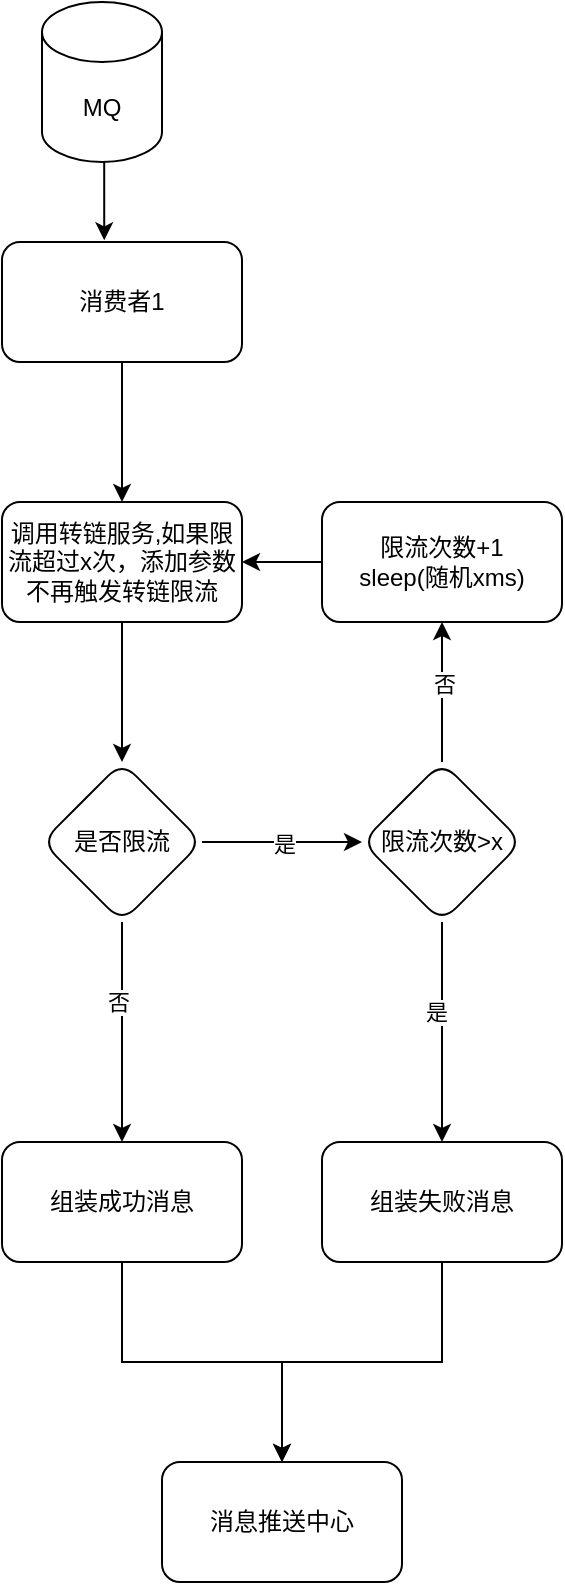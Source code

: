 <mxfile version="27.0.3">
  <diagram name="第 1 页" id="a_R8tEP5FoVeARdBM2YP">
    <mxGraphModel dx="1906" dy="1103" grid="1" gridSize="10" guides="1" tooltips="1" connect="1" arrows="1" fold="1" page="1" pageScale="1" pageWidth="827" pageHeight="1169" math="0" shadow="0">
      <root>
        <mxCell id="0" />
        <mxCell id="1" parent="0" />
        <mxCell id="W5giuiDfqe_HoSyo9ive-1" value="MQ" style="shape=cylinder3;whiteSpace=wrap;html=1;boundedLbl=1;backgroundOutline=1;size=15;" parent="1" vertex="1">
          <mxGeometry x="340" y="150" width="60" height="80" as="geometry" />
        </mxCell>
        <mxCell id="W5giuiDfqe_HoSyo9ive-6" style="edgeStyle=orthogonalEdgeStyle;rounded=0;orthogonalLoop=1;jettySize=auto;html=1;exitX=0.5;exitY=1;exitDx=0;exitDy=0;entryX=0.5;entryY=0;entryDx=0;entryDy=0;" parent="1" source="W5giuiDfqe_HoSyo9ive-2" target="W5giuiDfqe_HoSyo9ive-5" edge="1">
          <mxGeometry relative="1" as="geometry" />
        </mxCell>
        <mxCell id="W5giuiDfqe_HoSyo9ive-2" value="消费者1" style="rounded=1;whiteSpace=wrap;html=1;" parent="1" vertex="1">
          <mxGeometry x="320" y="270" width="120" height="60" as="geometry" />
        </mxCell>
        <mxCell id="W5giuiDfqe_HoSyo9ive-3" style="edgeStyle=orthogonalEdgeStyle;rounded=0;orthogonalLoop=1;jettySize=auto;html=1;exitX=0.5;exitY=1;exitDx=0;exitDy=0;exitPerimeter=0;entryX=0.426;entryY=-0.014;entryDx=0;entryDy=0;entryPerimeter=0;" parent="1" source="W5giuiDfqe_HoSyo9ive-1" target="W5giuiDfqe_HoSyo9ive-2" edge="1">
          <mxGeometry relative="1" as="geometry" />
        </mxCell>
        <mxCell id="W5giuiDfqe_HoSyo9ive-8" value="" style="edgeStyle=orthogonalEdgeStyle;rounded=0;orthogonalLoop=1;jettySize=auto;html=1;" parent="1" source="W5giuiDfqe_HoSyo9ive-5" target="W5giuiDfqe_HoSyo9ive-7" edge="1">
          <mxGeometry relative="1" as="geometry" />
        </mxCell>
        <mxCell id="W5giuiDfqe_HoSyo9ive-5" value="调用转链服务,如果限流超过x次，添加参数不再触发转链限流" style="rounded=1;whiteSpace=wrap;html=1;" parent="1" vertex="1">
          <mxGeometry x="320" y="400" width="120" height="60" as="geometry" />
        </mxCell>
        <mxCell id="W5giuiDfqe_HoSyo9ive-10" value="" style="edgeStyle=orthogonalEdgeStyle;rounded=0;orthogonalLoop=1;jettySize=auto;html=1;" parent="1" source="W5giuiDfqe_HoSyo9ive-7" target="W5giuiDfqe_HoSyo9ive-9" edge="1">
          <mxGeometry relative="1" as="geometry" />
        </mxCell>
        <mxCell id="W5giuiDfqe_HoSyo9ive-14" value="是" style="edgeLabel;html=1;align=center;verticalAlign=middle;resizable=0;points=[];" parent="W5giuiDfqe_HoSyo9ive-10" vertex="1" connectable="0">
          <mxGeometry x="0.028" y="-1" relative="1" as="geometry">
            <mxPoint as="offset" />
          </mxGeometry>
        </mxCell>
        <mxCell id="W5giuiDfqe_HoSyo9ive-17" value="" style="edgeStyle=orthogonalEdgeStyle;rounded=0;orthogonalLoop=1;jettySize=auto;html=1;" parent="1" source="W5giuiDfqe_HoSyo9ive-7" target="W5giuiDfqe_HoSyo9ive-16" edge="1">
          <mxGeometry relative="1" as="geometry" />
        </mxCell>
        <mxCell id="W5giuiDfqe_HoSyo9ive-18" value="否" style="edgeLabel;html=1;align=center;verticalAlign=middle;resizable=0;points=[];" parent="W5giuiDfqe_HoSyo9ive-17" vertex="1" connectable="0">
          <mxGeometry x="-0.284" y="-2" relative="1" as="geometry">
            <mxPoint as="offset" />
          </mxGeometry>
        </mxCell>
        <mxCell id="W5giuiDfqe_HoSyo9ive-7" value="是否限流" style="rhombus;whiteSpace=wrap;html=1;rounded=1;" parent="1" vertex="1">
          <mxGeometry x="340" y="530" width="80" height="80" as="geometry" />
        </mxCell>
        <mxCell id="W5giuiDfqe_HoSyo9ive-12" value="" style="edgeStyle=orthogonalEdgeStyle;rounded=0;orthogonalLoop=1;jettySize=auto;html=1;" parent="1" source="W5giuiDfqe_HoSyo9ive-9" target="W5giuiDfqe_HoSyo9ive-11" edge="1">
          <mxGeometry relative="1" as="geometry" />
        </mxCell>
        <mxCell id="W5giuiDfqe_HoSyo9ive-15" value="否" style="edgeLabel;html=1;align=center;verticalAlign=middle;resizable=0;points=[];" parent="W5giuiDfqe_HoSyo9ive-12" vertex="1" connectable="0">
          <mxGeometry x="0.132" y="-1" relative="1" as="geometry">
            <mxPoint as="offset" />
          </mxGeometry>
        </mxCell>
        <mxCell id="W5giuiDfqe_HoSyo9ive-21" value="" style="edgeStyle=orthogonalEdgeStyle;rounded=0;orthogonalLoop=1;jettySize=auto;html=1;" parent="1" source="W5giuiDfqe_HoSyo9ive-9" target="W5giuiDfqe_HoSyo9ive-20" edge="1">
          <mxGeometry relative="1" as="geometry" />
        </mxCell>
        <mxCell id="W5giuiDfqe_HoSyo9ive-22" value="是" style="edgeLabel;html=1;align=center;verticalAlign=middle;resizable=0;points=[];" parent="W5giuiDfqe_HoSyo9ive-21" vertex="1" connectable="0">
          <mxGeometry x="-0.193" y="-3" relative="1" as="geometry">
            <mxPoint as="offset" />
          </mxGeometry>
        </mxCell>
        <mxCell id="W5giuiDfqe_HoSyo9ive-9" value="限流次数&amp;gt;x" style="rhombus;whiteSpace=wrap;html=1;rounded=1;" parent="1" vertex="1">
          <mxGeometry x="500" y="530" width="80" height="80" as="geometry" />
        </mxCell>
        <mxCell id="W5giuiDfqe_HoSyo9ive-13" style="edgeStyle=orthogonalEdgeStyle;rounded=0;orthogonalLoop=1;jettySize=auto;html=1;exitX=0;exitY=0.5;exitDx=0;exitDy=0;entryX=1;entryY=0.5;entryDx=0;entryDy=0;" parent="1" source="W5giuiDfqe_HoSyo9ive-11" target="W5giuiDfqe_HoSyo9ive-5" edge="1">
          <mxGeometry relative="1" as="geometry" />
        </mxCell>
        <mxCell id="W5giuiDfqe_HoSyo9ive-11" value="限流次数+1&lt;div&gt;sleep(随机xms)&lt;/div&gt;" style="whiteSpace=wrap;html=1;rounded=1;" parent="1" vertex="1">
          <mxGeometry x="480" y="400" width="120" height="60" as="geometry" />
        </mxCell>
        <mxCell id="W5giuiDfqe_HoSyo9ive-24" style="edgeStyle=orthogonalEdgeStyle;rounded=0;orthogonalLoop=1;jettySize=auto;html=1;exitX=0.5;exitY=1;exitDx=0;exitDy=0;entryX=0.5;entryY=0;entryDx=0;entryDy=0;" parent="1" source="W5giuiDfqe_HoSyo9ive-16" target="W5giuiDfqe_HoSyo9ive-23" edge="1">
          <mxGeometry relative="1" as="geometry" />
        </mxCell>
        <mxCell id="W5giuiDfqe_HoSyo9ive-16" value="组装成功消息" style="whiteSpace=wrap;html=1;rounded=1;" parent="1" vertex="1">
          <mxGeometry x="320" y="720" width="120" height="60" as="geometry" />
        </mxCell>
        <mxCell id="W5giuiDfqe_HoSyo9ive-25" style="edgeStyle=orthogonalEdgeStyle;rounded=0;orthogonalLoop=1;jettySize=auto;html=1;exitX=0.5;exitY=1;exitDx=0;exitDy=0;entryX=0.5;entryY=0;entryDx=0;entryDy=0;" parent="1" source="W5giuiDfqe_HoSyo9ive-20" target="W5giuiDfqe_HoSyo9ive-23" edge="1">
          <mxGeometry relative="1" as="geometry" />
        </mxCell>
        <mxCell id="W5giuiDfqe_HoSyo9ive-20" value="组装失败消息" style="whiteSpace=wrap;html=1;rounded=1;" parent="1" vertex="1">
          <mxGeometry x="480" y="720" width="120" height="60" as="geometry" />
        </mxCell>
        <mxCell id="W5giuiDfqe_HoSyo9ive-23" value="消息推送中心" style="rounded=1;whiteSpace=wrap;html=1;" parent="1" vertex="1">
          <mxGeometry x="400" y="880" width="120" height="60" as="geometry" />
        </mxCell>
      </root>
    </mxGraphModel>
  </diagram>
</mxfile>
